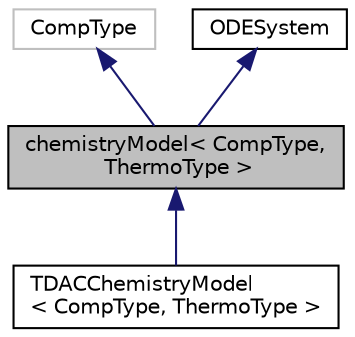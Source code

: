 digraph "chemistryModel&lt; CompType, ThermoType &gt;"
{
  bgcolor="transparent";
  edge [fontname="Helvetica",fontsize="10",labelfontname="Helvetica",labelfontsize="10"];
  node [fontname="Helvetica",fontsize="10",shape=record];
  Node0 [label="chemistryModel\< CompType,\l ThermoType \>",height=0.2,width=0.4,color="black", fillcolor="grey75", style="filled", fontcolor="black"];
  Node1 -> Node0 [dir="back",color="midnightblue",fontsize="10",style="solid",fontname="Helvetica"];
  Node1 [label="CompType",height=0.2,width=0.4,color="grey75"];
  Node2 -> Node0 [dir="back",color="midnightblue",fontsize="10",style="solid",fontname="Helvetica"];
  Node2 [label="ODESystem",height=0.2,width=0.4,color="black",URL="$a26741.html",tooltip="Abstract base class for the systems of ordinary differential equations. "];
  Node0 -> Node3 [dir="back",color="midnightblue",fontsize="10",style="solid",fontname="Helvetica"];
  Node3 [label="TDACChemistryModel\l\< CompType, ThermoType \>",height=0.2,width=0.4,color="black",URL="$a31065.html",tooltip="Extends chemistryModel by adding the TDAC method. "];
}
